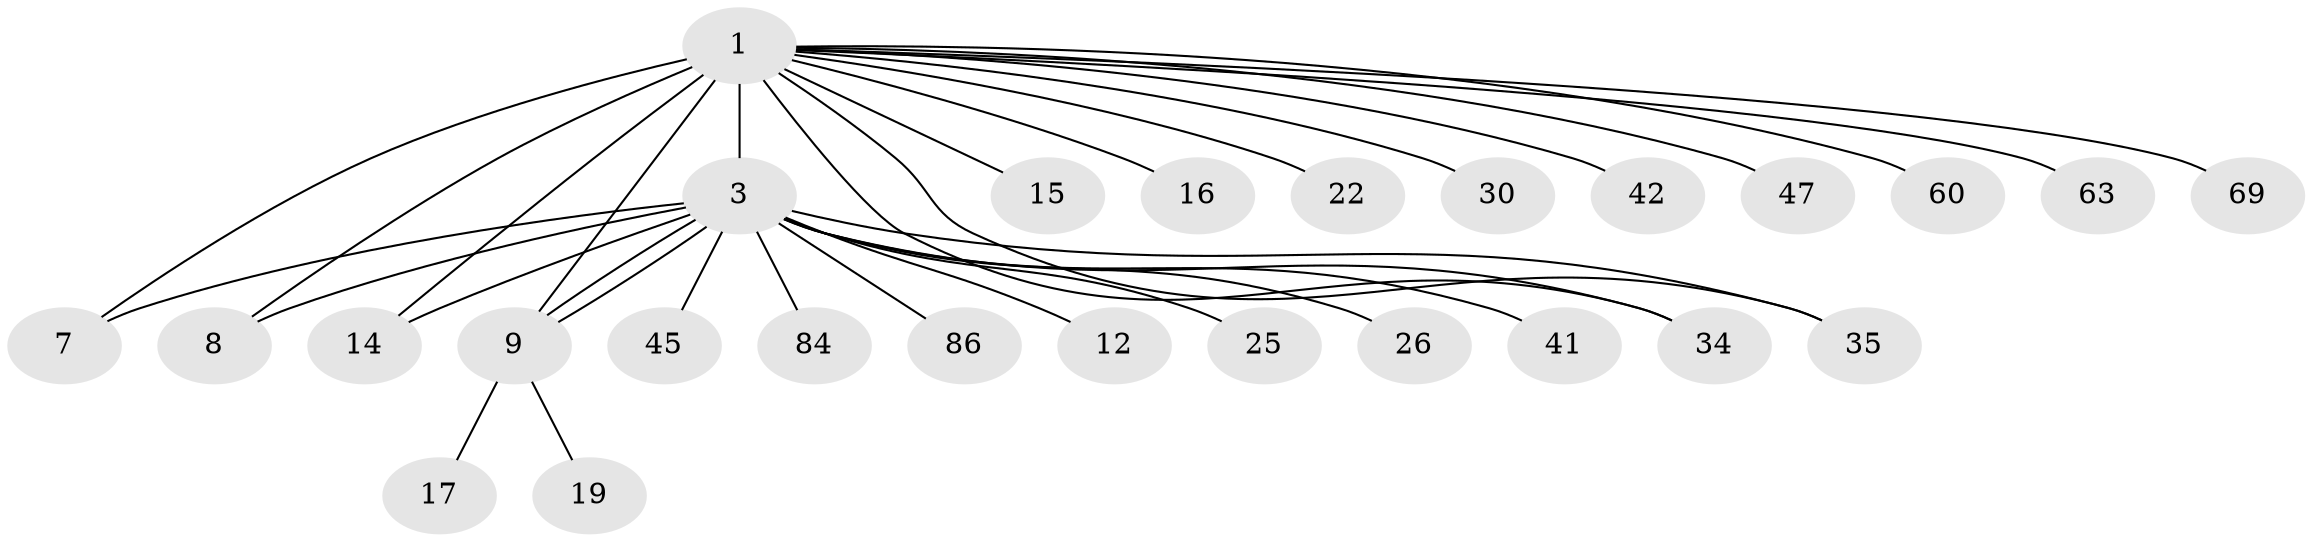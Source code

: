 // original degree distribution, {5: 0.0449438202247191, 17: 0.011235955056179775, 15: 0.02247191011235955, 12: 0.011235955056179775, 11: 0.011235955056179775, 3: 0.0898876404494382, 7: 0.011235955056179775, 2: 0.20224719101123595, 4: 0.0449438202247191, 1: 0.5280898876404494, 8: 0.011235955056179775, 6: 0.011235955056179775}
// Generated by graph-tools (version 1.1) at 2025/18/03/04/25 18:18:03]
// undirected, 26 vertices, 32 edges
graph export_dot {
graph [start="1"]
  node [color=gray90,style=filled];
  1 [super="+2+76+73"];
  3 [super="+11+13+61+77+56+28+6+10+27+29+5"];
  7 [super="+44"];
  8 [super="+89+52+18"];
  9 [super="+78+38"];
  12 [super="+43+31"];
  14 [super="+48"];
  15;
  16;
  17;
  19 [super="+40"];
  22 [super="+57"];
  25 [super="+66"];
  26;
  30;
  34;
  35 [super="+51+68"];
  41;
  42;
  45;
  47;
  60;
  63;
  69;
  84;
  86;
  1 -- 3 [weight=10];
  1 -- 69;
  1 -- 7;
  1 -- 8 [weight=2];
  1 -- 9;
  1 -- 14 [weight=2];
  1 -- 15;
  1 -- 16;
  1 -- 22;
  1 -- 30;
  1 -- 34 [weight=2];
  1 -- 35 [weight=3];
  1 -- 42;
  1 -- 47;
  1 -- 60;
  1 -- 63;
  3 -- 9;
  3 -- 9;
  3 -- 25;
  3 -- 86;
  3 -- 34 [weight=2];
  3 -- 41;
  3 -- 12;
  3 -- 45 [weight=2];
  3 -- 14;
  3 -- 84;
  3 -- 26;
  3 -- 35;
  3 -- 7 [weight=2];
  3 -- 8;
  9 -- 17;
  9 -- 19;
}
